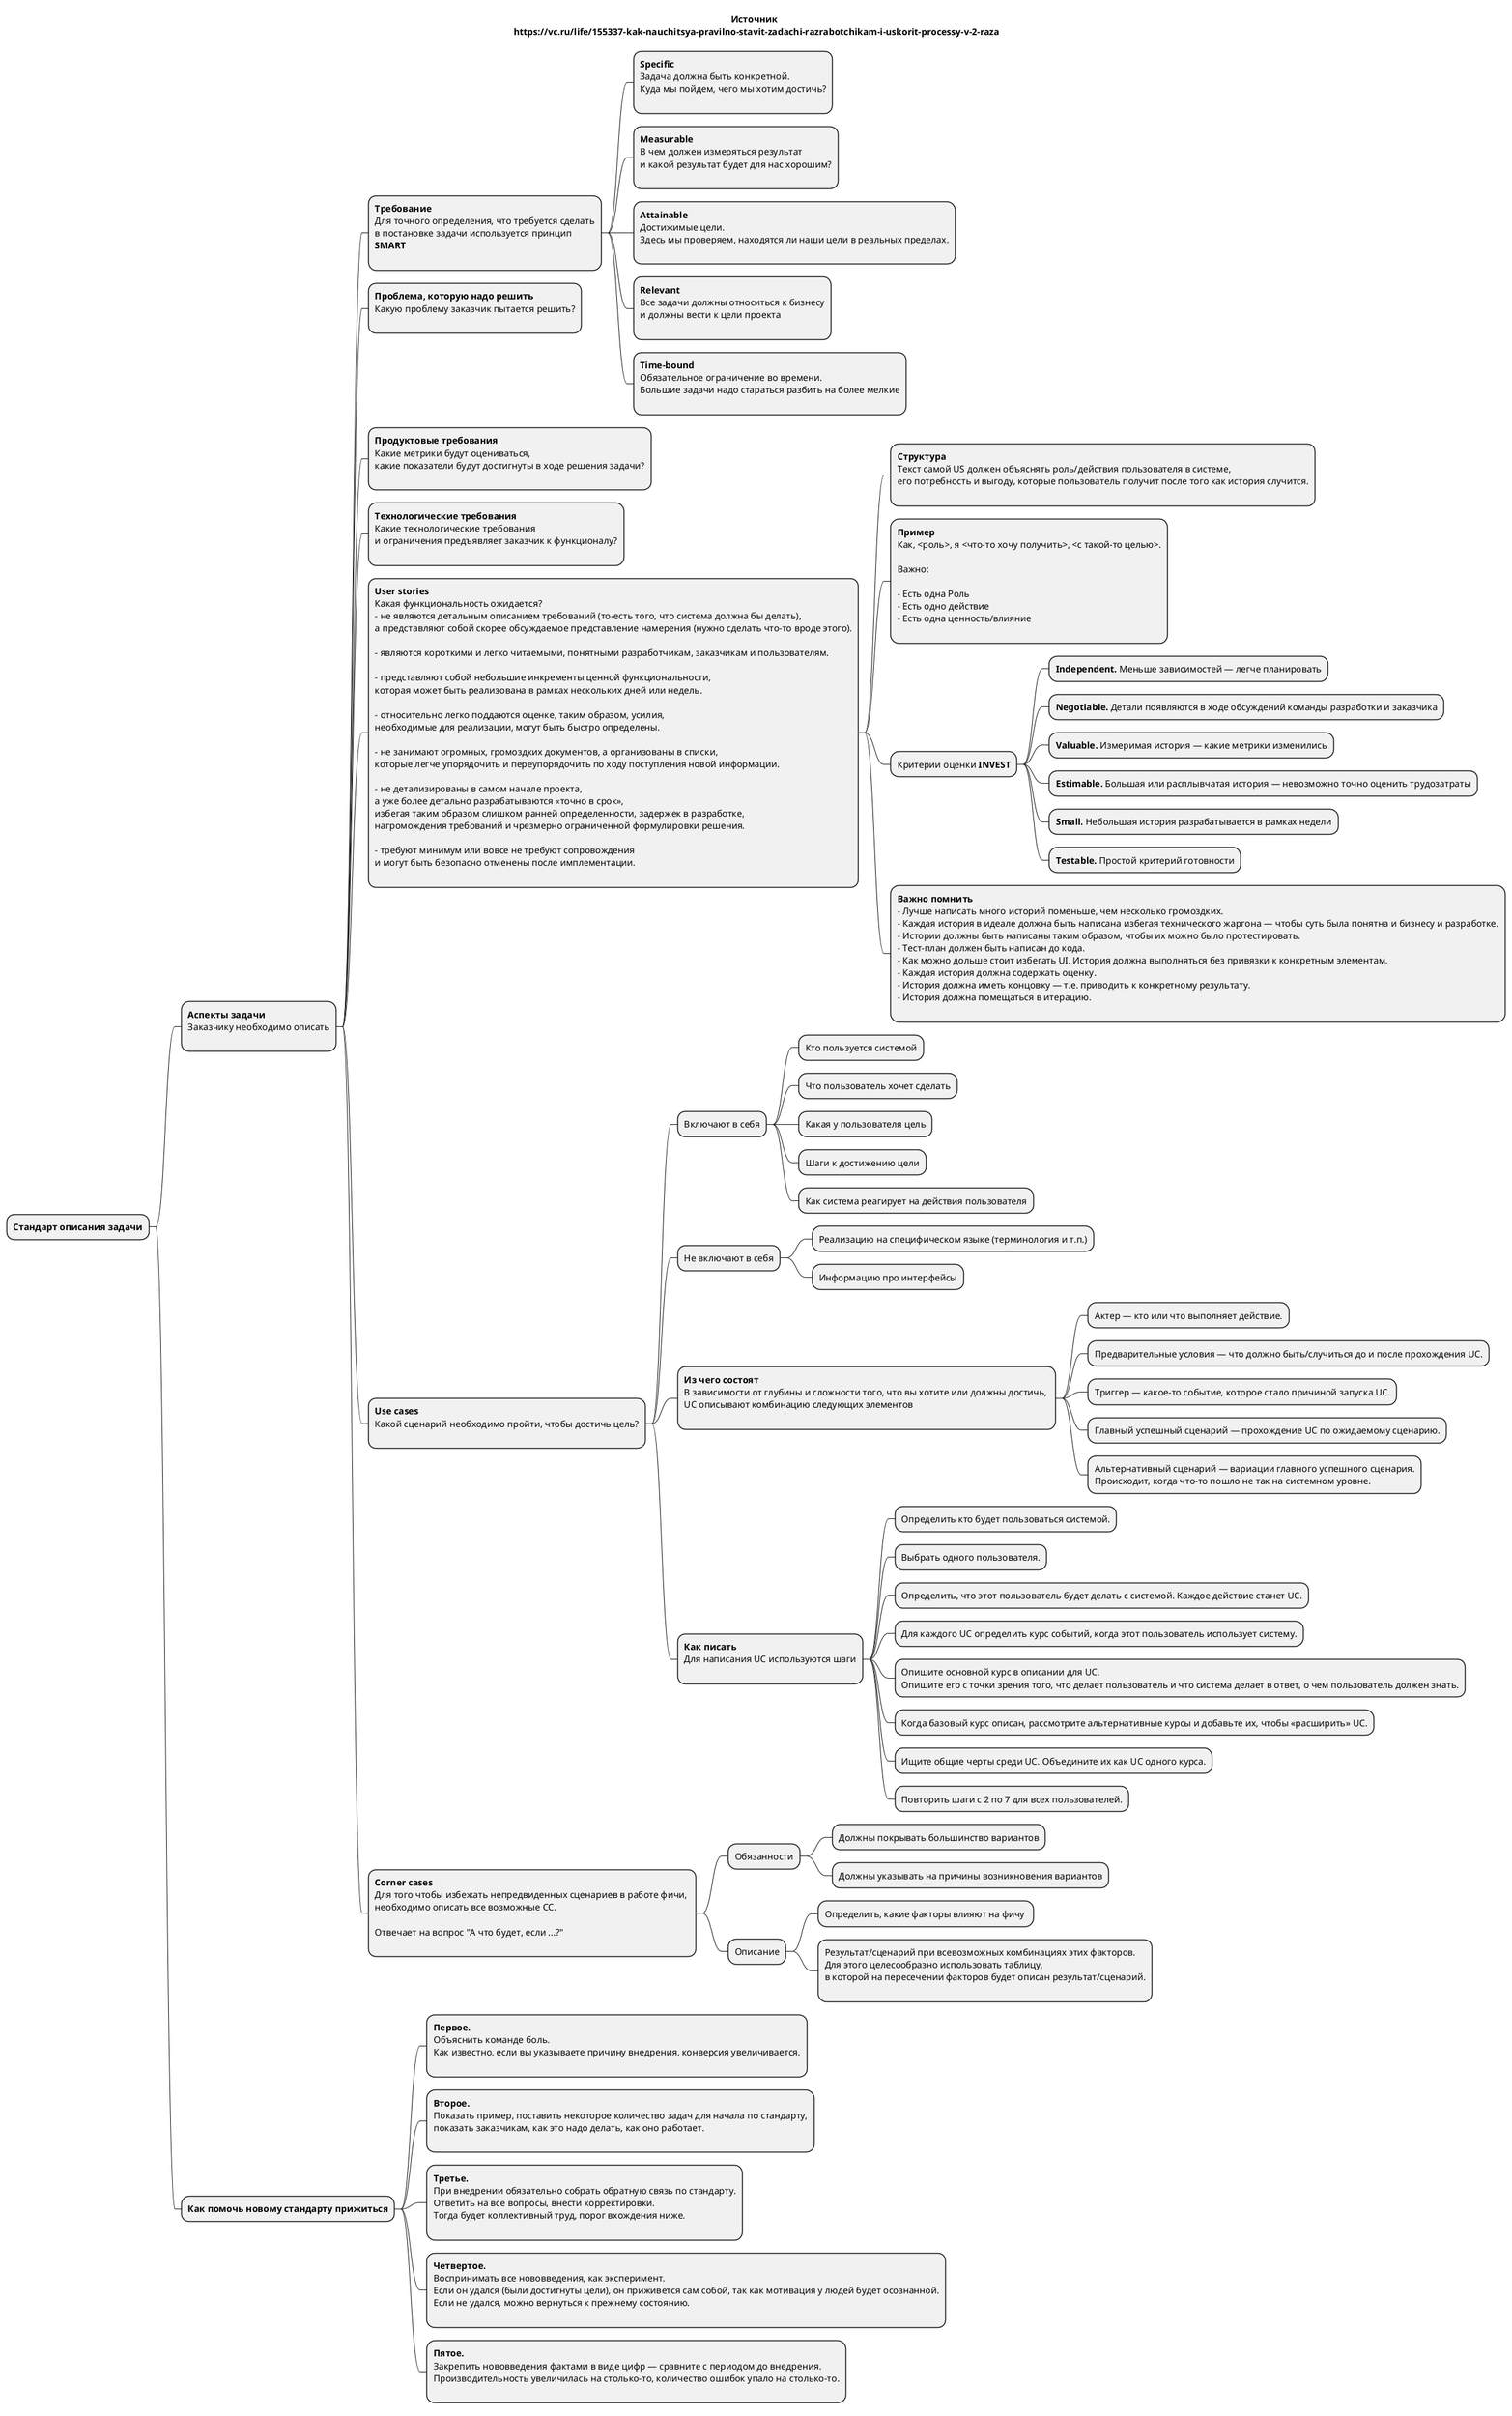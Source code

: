 @startmindmap
title Источник \n https://vc.ru/life/155337-kak-nauchitsya-pravilno-stavit-zadachi-razrabotchikam-i-uskorit-processy-v-2-raza

* <b>Cтандарт описания задачи</b>

**:<b>Аспекты задачи</b>
Заказчику необходимо описать
;

***:<b>Требование</b>
Для точного определения, что требуется сделать
в постановке задачи используется принцип
<b>SMART</b>
;

****:<b>Specifiс</b>
Задача должна быть конкретной.
Куда мы пойдем, чего мы хотим достичь?
;

****:<b>Measurable</b>
В чем должен измеряться результат
и какой результат будет для нас хорошим?
;

****:<b>Attainable</b>
Достижимые цели.
Здесь мы проверяем, находятся ли наши цели в реальных пределах.
;

****:<b>Relevant</b>
Все задачи должны относиться к бизнесу
и должны вести к цели проекта
;

****:<b>Time-bound</b>
Обязательное ограничение во времени.
Большие задачи надо стараться разбить на более мелкие
;

***:<b>Проблема, которую надо решить</b>
Какую проблему заказчик пытается решить?
;

***:<b>Продуктовые требования</b>
Какие метрики будут оцениваться, 
какие показатели будут достигнуты в ходе решения задачи?
;

***:<b>Технологические требования</b>
Какие технологические требования 
и ограничения предъявляет заказчик к функционалу?
;

***:<b>User stories</b>
Какая функциональность ожидается?
- не являются детальным описанием требований (то-есть того, что система должна бы делать), 
а представляют собой скорее обсуждаемое представление намерения (нужно сделать что-то вроде этого).

- являются короткими и легко читаемыми, понятными разработчикам, заказчикам и пользователям.

- представляют собой небольшие инкременты ценной функциональности, 
которая может быть реализована в рамках нескольких дней или недель.

- относительно легко поддаются оценке, таким образом, усилия, 
необходимые для реализации, могут быть быстро определены.

- не занимают огромных, громоздких документов, а организованы в списки, 
которые легче упорядочить и переупорядочить по ходу поступления новой информации.

- не детализированы в самом начале проекта, 
а уже более детально разрабатываются «точно в срок», 
избегая таким образом слишком ранней определенности, задержек в разработке, 
нагромождения требований и чрезмерно ограниченной формулировки решения.

- требуют минимум или вовсе не требуют сопровождения 
и могут быть безопасно отменены после имплементации.
;

****:<b>Структура</b>
Текст самой US должен объяснять роль/действия пользователя в системе, 
его потребность и выгоду, которые пользователь получит после того как история случится.
;

****:<b>Пример</b>
Как, <роль>, я <что-то хочу получить>, <с такой-то целью>.

Важно:

- Есть одна Роль
- Есть одно действие
- Есть одна ценность/влияние
;

**** Критерии оценки <b>INVEST</b>
***** <b>Independent.</b> Меньше зависимостей — легче планировать
***** <b>Negotiable.</b> Детали появляются в ходе обсуждений команды разработки и заказчика
***** <b>Valuable.</b> Измеримая история — какие метрики изменились
***** <b>Estimable.</b> Большая или расплывчатая история — невозможно точно оценить трудозатраты
***** <b>Small.</b> Небольшая история разрабатывается в рамках недели
***** <b>Testable.</b> Простой критерий готовности

****:<b>Важно помнить</b>
- Лучше написать много историй поменьше, чем несколько громоздких.
- Каждая история в идеале должна быть написана избегая технического жаргона — чтобы суть была понятна и бизнесу и разработке.
- Истории должны быть написаны таким образом, чтобы их можно было протестировать.
- Тест-план должен быть написан до кода.
- Как можно дольше стоит избегать UI. История должна выполняться без привязки к конкретным элементам.
- Каждая история должна содержать оценку.
- История должна иметь концовку — т.е. приводить к конкретному результату.
- История должна помещаться в итерацию.
;

***:<b>Use cases</b>
Какой сценарий необходимо пройти, чтобы достичь цель?
;
**** Включают в себя
***** Кто пользуется системой
***** Что пользователь хочет сделать
***** Какая у пользователя цель
***** Шаги к достижению цели
***** Как система реагирует на действия пользователя
**** Не включают в себя
***** Реализацию на специфическом языке (терминология и т.п.)
***** Информацию про интерфейсы

****:<b>Из чего состоят</b>
В зависимости от глубины и сложности того, что вы хотите или должны достичь, 
UC описывают комбинацию следующих элементов
;
***** Актер — кто или что выполняет действие.
***** Предварительные условия — что должно быть/случиться до и после прохождения UC.
***** Триггер — какое-то событие, которое стало причиной запуска UC.
***** Главный успешный сценарий — прохождение UC по ожидаемому сценарию.
***** Альтернативный сценарий — вариации главного успешного сценария.\nПроисходит, когда что-то пошло не так на системном уровне.

****:<b>Как писать</b>
Для написания UC используются шаги
;
***** Определить кто будет пользоваться системой.
***** Выбрать одного пользователя.
***** Определить, что этот пользователь будет делать с системой. Каждое действие станет UC.
***** Для каждого UC определить курс событий, когда этот пользователь использует систему.
***** Опишите основной курс в описании для UC.\nОпишите его с точки зрения того, что делает пользователь и что система делает в ответ, о чем пользователь должен знать.
***** Когда базовый курс описан, рассмотрите альтернативные курсы и добавьте их, чтобы «расширить» UC.
***** Ищите общие черты среди UC. Объедините их как UC одного курса.
***** Повторить шаги с 2 по 7 для всех пользователей.

***:<b>Corner cases</b>
Для того чтобы избежать непредвиденных сценариев в работе фичи, 
необходимо описать все возможные CC.

Отвечает на вопрос "А что будет, если ...?"
;
**** Обязанности
***** Должны покрывать большинство вариантов
***** Должны указывать на причины возникновения вариантов
**** Описание
***** Определить, какие факторы влияют на фичу 
*****:Результат/сценарий при всевозможных комбинациях этих факторов.
Для этого целесообразно использовать таблицу, 
в которой на пересечении факторов будет описан результат/сценарий.
;

** <b>Как помочь новому стандарту прижиться</b>

***:<b>Первое.</b>
Объяснить команде боль.
Как известно, если вы указываете причину внедрения, конверсия увеличивается.
;

***:<b>Второе.</b>
Показать пример, поставить некоторое количество задач для начала по стандарту,
показать заказчикам, как это надо делать, как оно работает.
;

***:<b>Третье.</b>
При внедрении обязательно собрать обратную связь по стандарту.
Ответить на все вопросы, внести корректировки.
Тогда будет коллективный труд, порог вхождения ниже.
;

***:<b>Четвертое.</b>
Воспринимать все нововведения, как эксперимент.
Если он удался (были достигнуты цели), он приживется сам собой, так как мотивация у людей будет осознанной.
Если не удался, можно вернуться к прежнему состоянию.
;

***:<b>Пятое.</b>
Закрепить нововведения фактами в виде цифр — сравните с периодом до внедрения.
Производительность увеличилась на столько-то, количество ошибок упало на столько-то.
;
@endmindmap
